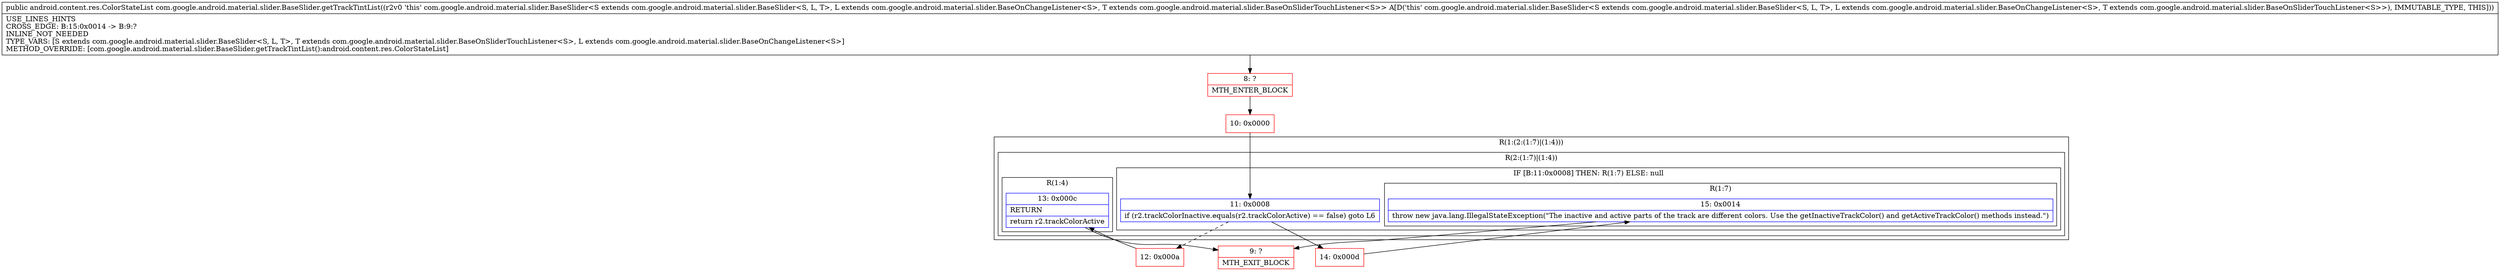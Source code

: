 digraph "CFG forcom.google.android.material.slider.BaseSlider.getTrackTintList()Landroid\/content\/res\/ColorStateList;" {
subgraph cluster_Region_1700216968 {
label = "R(1:(2:(1:7)|(1:4)))";
node [shape=record,color=blue];
subgraph cluster_Region_690261895 {
label = "R(2:(1:7)|(1:4))";
node [shape=record,color=blue];
subgraph cluster_IfRegion_1379827689 {
label = "IF [B:11:0x0008] THEN: R(1:7) ELSE: null";
node [shape=record,color=blue];
Node_11 [shape=record,label="{11\:\ 0x0008|if (r2.trackColorInactive.equals(r2.trackColorActive) == false) goto L6\l}"];
subgraph cluster_Region_2057080775 {
label = "R(1:7)";
node [shape=record,color=blue];
Node_15 [shape=record,label="{15\:\ 0x0014|throw new java.lang.IllegalStateException(\"The inactive and active parts of the track are different colors. Use the getInactiveTrackColor() and getActiveTrackColor() methods instead.\")\l}"];
}
}
subgraph cluster_Region_630244124 {
label = "R(1:4)";
node [shape=record,color=blue];
Node_13 [shape=record,label="{13\:\ 0x000c|RETURN\l|return r2.trackColorActive\l}"];
}
}
}
Node_8 [shape=record,color=red,label="{8\:\ ?|MTH_ENTER_BLOCK\l}"];
Node_10 [shape=record,color=red,label="{10\:\ 0x0000}"];
Node_12 [shape=record,color=red,label="{12\:\ 0x000a}"];
Node_9 [shape=record,color=red,label="{9\:\ ?|MTH_EXIT_BLOCK\l}"];
Node_14 [shape=record,color=red,label="{14\:\ 0x000d}"];
MethodNode[shape=record,label="{public android.content.res.ColorStateList com.google.android.material.slider.BaseSlider.getTrackTintList((r2v0 'this' com.google.android.material.slider.BaseSlider\<S extends com.google.android.material.slider.BaseSlider\<S, L, T\>, L extends com.google.android.material.slider.BaseOnChangeListener\<S\>, T extends com.google.android.material.slider.BaseOnSliderTouchListener\<S\>\> A[D('this' com.google.android.material.slider.BaseSlider\<S extends com.google.android.material.slider.BaseSlider\<S, L, T\>, L extends com.google.android.material.slider.BaseOnChangeListener\<S\>, T extends com.google.android.material.slider.BaseOnSliderTouchListener\<S\>\>), IMMUTABLE_TYPE, THIS]))  | USE_LINES_HINTS\lCROSS_EDGE: B:15:0x0014 \-\> B:9:?\lINLINE_NOT_NEEDED\lTYPE_VARS: [S extends com.google.android.material.slider.BaseSlider\<S, L, T\>, T extends com.google.android.material.slider.BaseOnSliderTouchListener\<S\>, L extends com.google.android.material.slider.BaseOnChangeListener\<S\>]\lMETHOD_OVERRIDE: [com.google.android.material.slider.BaseSlider.getTrackTintList():android.content.res.ColorStateList]\l}"];
MethodNode -> Node_8;Node_11 -> Node_12[style=dashed];
Node_11 -> Node_14;
Node_15 -> Node_9;
Node_13 -> Node_9;
Node_8 -> Node_10;
Node_10 -> Node_11;
Node_12 -> Node_13;
Node_14 -> Node_15;
}

